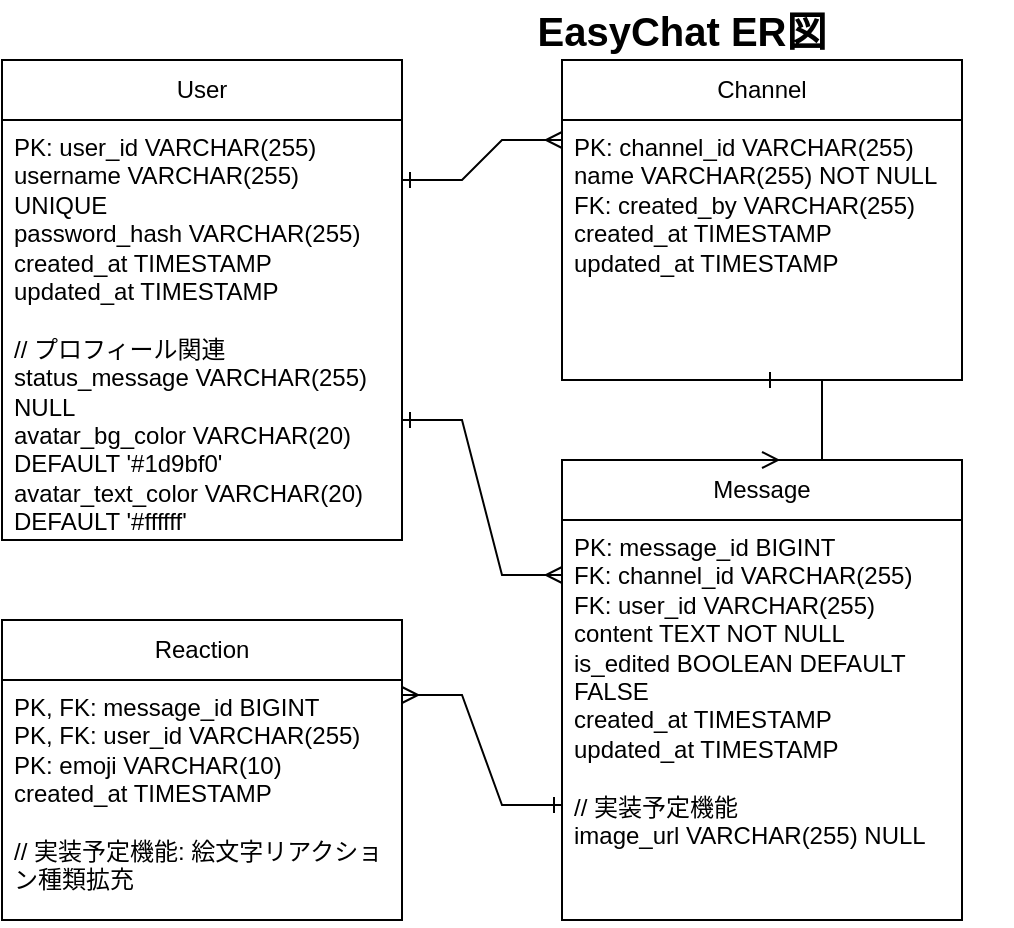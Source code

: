 <mxfile>
    <diagram id="chat-app-er" name="Chat App ER Diagram">
        <mxGraphModel dx="724" dy="571" grid="1" gridSize="10" guides="1" tooltips="1" connect="1" arrows="1" fold="1" page="1" pageScale="1" pageWidth="827" pageHeight="1169" math="0" shadow="0">
            <root>
                <mxCell id="0"/>
                <mxCell id="1" parent="0"/>
                <mxCell id="user-table" value="User" style="swimlane;fontStyle=0;childLayout=stackLayout;horizontal=1;startSize=30;horizontalStack=0;resizeParent=1;resizeParentMax=0;resizeLast=0;collapsible=1;marginBottom=0;whiteSpace=wrap;html=1;" parent="1" vertex="1">
                    <mxGeometry x="40" y="40" width="200" height="240" as="geometry"/>
                </mxCell>
                <mxCell id="user-fields" value="PK: user_id VARCHAR(255)&#xa;username VARCHAR(255) UNIQUE&#xa;password_hash VARCHAR(255)&#xa;created_at TIMESTAMP&#xa;updated_at TIMESTAMP&#xa;&#xa;// プロフィール関連&#xa;status_message VARCHAR(255) NULL&#xa;avatar_bg_color VARCHAR(20) DEFAULT &#39;#1d9bf0&#39;&#xa;avatar_text_color VARCHAR(20) DEFAULT &#39;#ffffff&#39;" style="text;strokeColor=none;fillColor=none;align=left;verticalAlign=top;spacingLeft=4;spacingRight=4;overflow=hidden;points=[[0,0.5],[1,0.5]];portConstraint=eastwest;rotatable=0;whiteSpace=wrap;html=1;" parent="user-table" vertex="1">
                    <mxGeometry y="30" width="200" height="210" as="geometry"/>
                </mxCell>
                <mxCell id="channel-table" value="Channel" style="swimlane;fontStyle=0;childLayout=stackLayout;horizontal=1;startSize=30;horizontalStack=0;resizeParent=1;resizeParentMax=0;resizeLast=0;collapsible=1;marginBottom=0;whiteSpace=wrap;html=1;" parent="1" vertex="1">
                    <mxGeometry x="320" y="40" width="200" height="160" as="geometry"/>
                </mxCell>
                <mxCell id="channel-fields" value="PK: channel_id VARCHAR(255)&#xa;name VARCHAR(255) NOT NULL&#xa;FK: created_by VARCHAR(255)&#xa;created_at TIMESTAMP&#xa;updated_at TIMESTAMP" style="text;strokeColor=none;fillColor=none;align=left;verticalAlign=top;spacingLeft=4;spacingRight=4;overflow=hidden;points=[[0,0.5],[1,0.5]];portConstraint=eastwest;rotatable=0;whiteSpace=wrap;html=1;" parent="channel-table" vertex="1">
                    <mxGeometry y="30" width="200" height="130" as="geometry"/>
                </mxCell>
                <mxCell id="message-table" value="Message" style="swimlane;fontStyle=0;childLayout=stackLayout;horizontal=1;startSize=30;horizontalStack=0;resizeParent=1;resizeParentMax=0;resizeLast=0;collapsible=1;marginBottom=0;whiteSpace=wrap;html=1;" parent="1" vertex="1">
                    <mxGeometry x="320" y="240" width="200" height="230" as="geometry"/>
                </mxCell>
                <mxCell id="message-fields" value="PK: message_id BIGINT&#xa;FK: channel_id VARCHAR(255)&#xa;FK: user_id VARCHAR(255)&#xa;content TEXT NOT NULL&#xa;is_edited BOOLEAN DEFAULT FALSE&#xa;created_at TIMESTAMP&#xa;updated_at TIMESTAMP&#xa;&#xa;// 実装予定機能&#xa;image_url VARCHAR(255) NULL" style="text;strokeColor=none;fillColor=none;align=left;verticalAlign=top;spacingLeft=4;spacingRight=4;overflow=hidden;points=[[0,0.5],[1,0.5]];portConstraint=eastwest;rotatable=0;whiteSpace=wrap;html=1;" parent="message-table" vertex="1">
                    <mxGeometry y="30" width="200" height="200" as="geometry"/>
                </mxCell>
                <mxCell id="reaction-table" value="Reaction" style="swimlane;fontStyle=0;childLayout=stackLayout;horizontal=1;startSize=30;horizontalStack=0;resizeParent=1;resizeParentMax=0;resizeLast=0;collapsible=1;marginBottom=0;whiteSpace=wrap;html=1;" parent="1" vertex="1">
                    <mxGeometry x="40" y="320" width="200" height="150" as="geometry"/>
                </mxCell>
                <mxCell id="reaction-fields" value="PK, FK: message_id BIGINT&#xa;PK, FK: user_id VARCHAR(255)&#xa;PK: emoji VARCHAR(10)&#xa;created_at TIMESTAMP&#xa;&#xa;// 実装予定機能: 絵文字リアクション種類拡充" style="text;strokeColor=none;fillColor=none;align=left;verticalAlign=top;spacingLeft=4;spacingRight=4;overflow=hidden;points=[[0,0.5],[1,0.5]];portConstraint=eastwest;rotatable=0;whiteSpace=wrap;html=1;" parent="reaction-table" vertex="1">
                    <mxGeometry y="30" width="200" height="120" as="geometry"/>
                </mxCell>
                <mxCell id="user-channel-rel" value="" style="edgeStyle=entityRelationEdgeStyle;fontSize=12;html=1;endArrow=ERmany;startArrow=ERone;rounded=0;exitX=1;exitY=0.25;exitDx=0;exitDy=0;entryX=0;entryY=0.25;entryDx=0;entryDy=0;startFill=0;" parent="1" source="user-table" target="channel-table" edge="1">
                    <mxGeometry width="100" height="100" relative="1" as="geometry">
                        <mxPoint x="360" y="450" as="sourcePoint"/>
                        <mxPoint x="460" y="350" as="targetPoint"/>
                    </mxGeometry>
                </mxCell>
                <mxCell id="channel-message-rel" value="" style="edgeStyle=entityRelationEdgeStyle;fontSize=12;html=1;endArrow=ERmany;startArrow=ERone;rounded=0;exitX=0.5;exitY=1;exitDx=0;exitDy=0;entryX=0.5;entryY=0;entryDx=0;entryDy=0;startFill=0;" parent="1" source="channel-table" target="message-table" edge="1">
                    <mxGeometry width="100" height="100" relative="1" as="geometry">
                        <mxPoint x="360" y="450" as="sourcePoint"/>
                        <mxPoint x="460" y="350" as="targetPoint"/>
                    </mxGeometry>
                </mxCell>
                <mxCell id="user-message-rel" value="" style="edgeStyle=entityRelationEdgeStyle;fontSize=12;html=1;endArrow=ERmany;startArrow=ERone;rounded=0;exitX=1;exitY=0.75;exitDx=0;exitDy=0;entryX=0;entryY=0.25;entryDx=0;entryDy=0;startFill=0;" parent="1" source="user-table" target="message-table" edge="1">
                    <mxGeometry width="100" height="100" relative="1" as="geometry">
                        <mxPoint x="360" y="450" as="sourcePoint"/>
                        <mxPoint x="460" y="350" as="targetPoint"/>
                    </mxGeometry>
                </mxCell>
                <mxCell id="message-reaction-rel" value="" style="edgeStyle=entityRelationEdgeStyle;fontSize=12;html=1;endArrow=ERmany;startArrow=ERone;rounded=0;exitX=0;exitY=0.75;exitDx=0;exitDy=0;entryX=1;entryY=0.25;entryDx=0;entryDy=0;startFill=0;" parent="1" source="message-table" target="reaction-table" edge="1">
                    <mxGeometry width="100" height="100" relative="1" as="geometry">
                        <mxPoint x="360" y="450" as="sourcePoint"/>
                        <mxPoint x="460" y="350" as="targetPoint"/>
                    </mxGeometry>
                </mxCell>
                <mxCell id="title" value="EasyChat ER図" style="text;html=1;strokeColor=none;fillColor=none;align=center;verticalAlign=middle;whiteSpace=wrap;rounded=0;fontSize=20;fontStyle=1" parent="1" vertex="1">
                    <mxGeometry x="215" y="10" width="330" height="30" as="geometry"/>
                </mxCell>
            </root>
        </mxGraphModel>
    </diagram>
</mxfile>